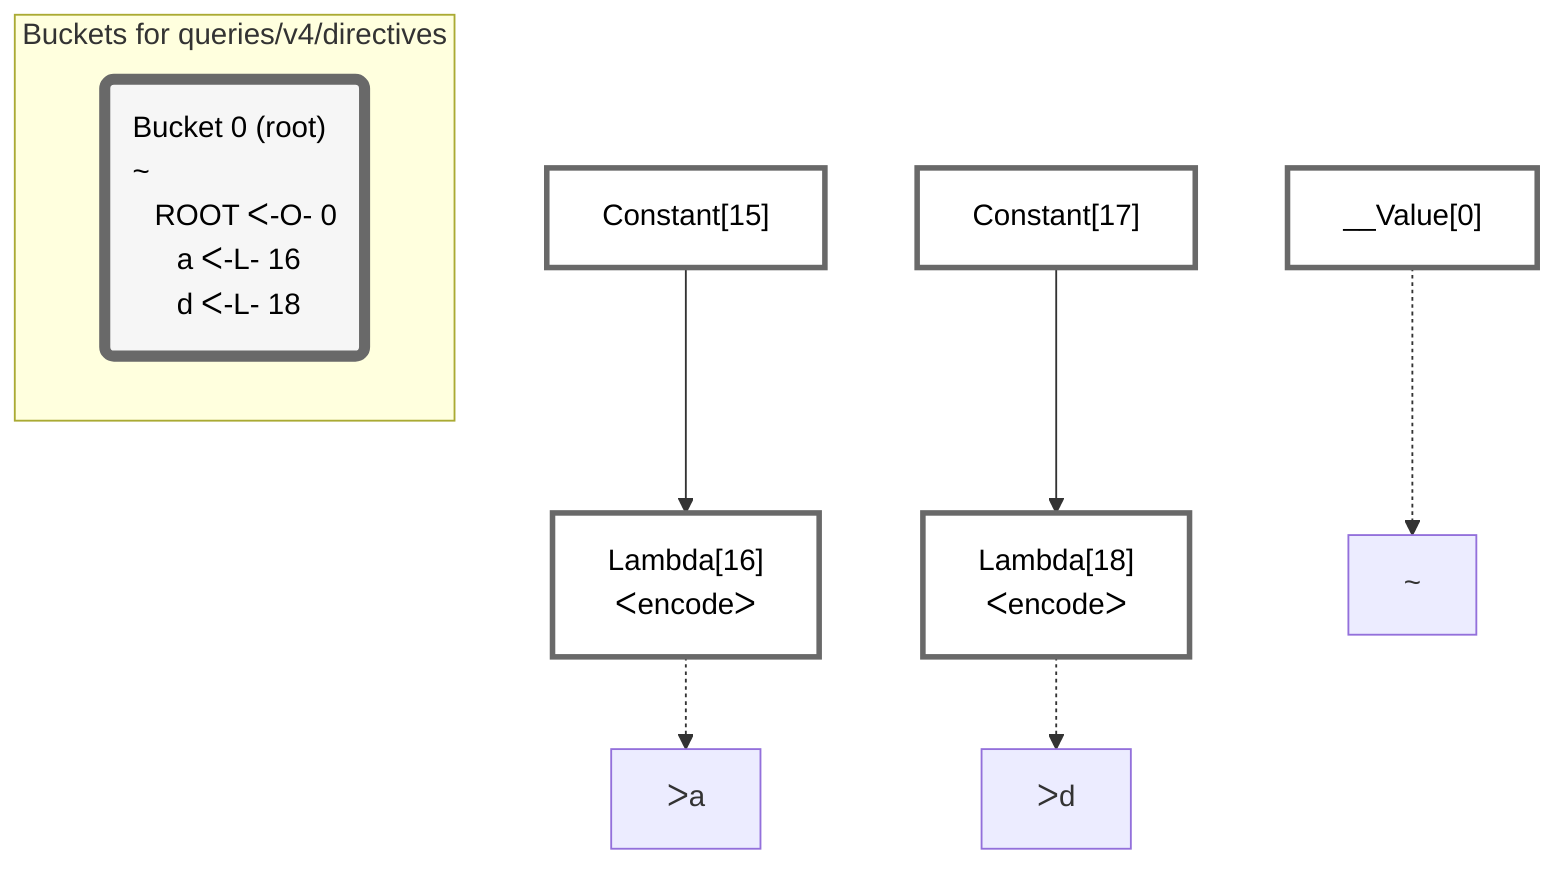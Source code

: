 graph TD
    classDef path fill:#eee,stroke:#000,color:#000
    classDef plan fill:#fff,stroke-width:3px,color:#000
    classDef itemplan fill:#fff,stroke-width:6px,color:#000
    classDef sideeffectplan fill:#f00,stroke-width:6px,color:#000
    classDef bucket fill:#f6f6f6,color:#000,stroke-width:6px,text-align:left


    %% define plans
    __Value0["__Value[0]"]:::plan
    Constant15["Constant[15]"]:::plan
    Lambda16["Lambda[16]<br />ᐸencodeᐳ"]:::plan
    Constant17["Constant[17]"]:::plan
    Lambda18["Lambda[18]<br />ᐸencodeᐳ"]:::plan

    %% plan dependencies
    Constant15 --> Lambda16
    Constant17 --> Lambda18

    %% plan-to-path relationships
    P0["~"]
    __Value0 -.-> P0
    P16["ᐳa"]
    Lambda16 -.-> P16
    P18["ᐳd"]
    Lambda18 -.-> P18

    subgraph "Buckets for queries/v4/directives"
    Bucket0("Bucket 0 (root)<br />~<br />⠀ROOT ᐸ-O- 0<br />⠀⠀a ᐸ-L- 16<br />⠀⠀d ᐸ-L- 18"):::bucket
    classDef bucket0 stroke:#696969
    class Bucket0,__Value0,Constant15,Lambda16,Constant17,Lambda18 bucket0
    end